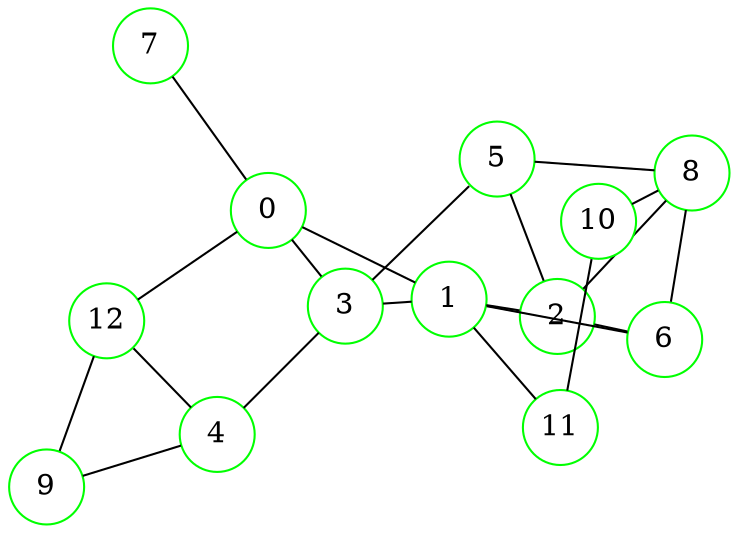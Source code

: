 graph {
graph ["layout"="fdp"]
node ["style"="filled","fillcolor"="white","fixedsize"="true","shape"="circle"]
"0" ["color"="green"]
"1" ["color"="green"]
"2" ["color"="green"]
"5" ["color"="green"]
"8" ["color"="green"]
"10" ["color"="green"]
"11" ["color"="green"]
"6" ["color"="green"]
"3" ["color"="green"]
"4" ["color"="green"]
"9" ["color"="green"]
"12" ["color"="green"]
"7" ["color"="green"]
"0" -- "1"
"0" -- "3"
"0" -- "7"
"0" -- "12"
"1" -- "2"
"1" -- "3"
"1" -- "6"
"1" -- "11"
"2" -- "5"
"2" -- "6"
"2" -- "8"
"5" -- "8"
"8" -- "10"
"10" -- "11"
"6" -- "8"
"3" -- "4"
"3" -- "5"
"4" -- "9"
"4" -- "12"
"9" -- "12"
}